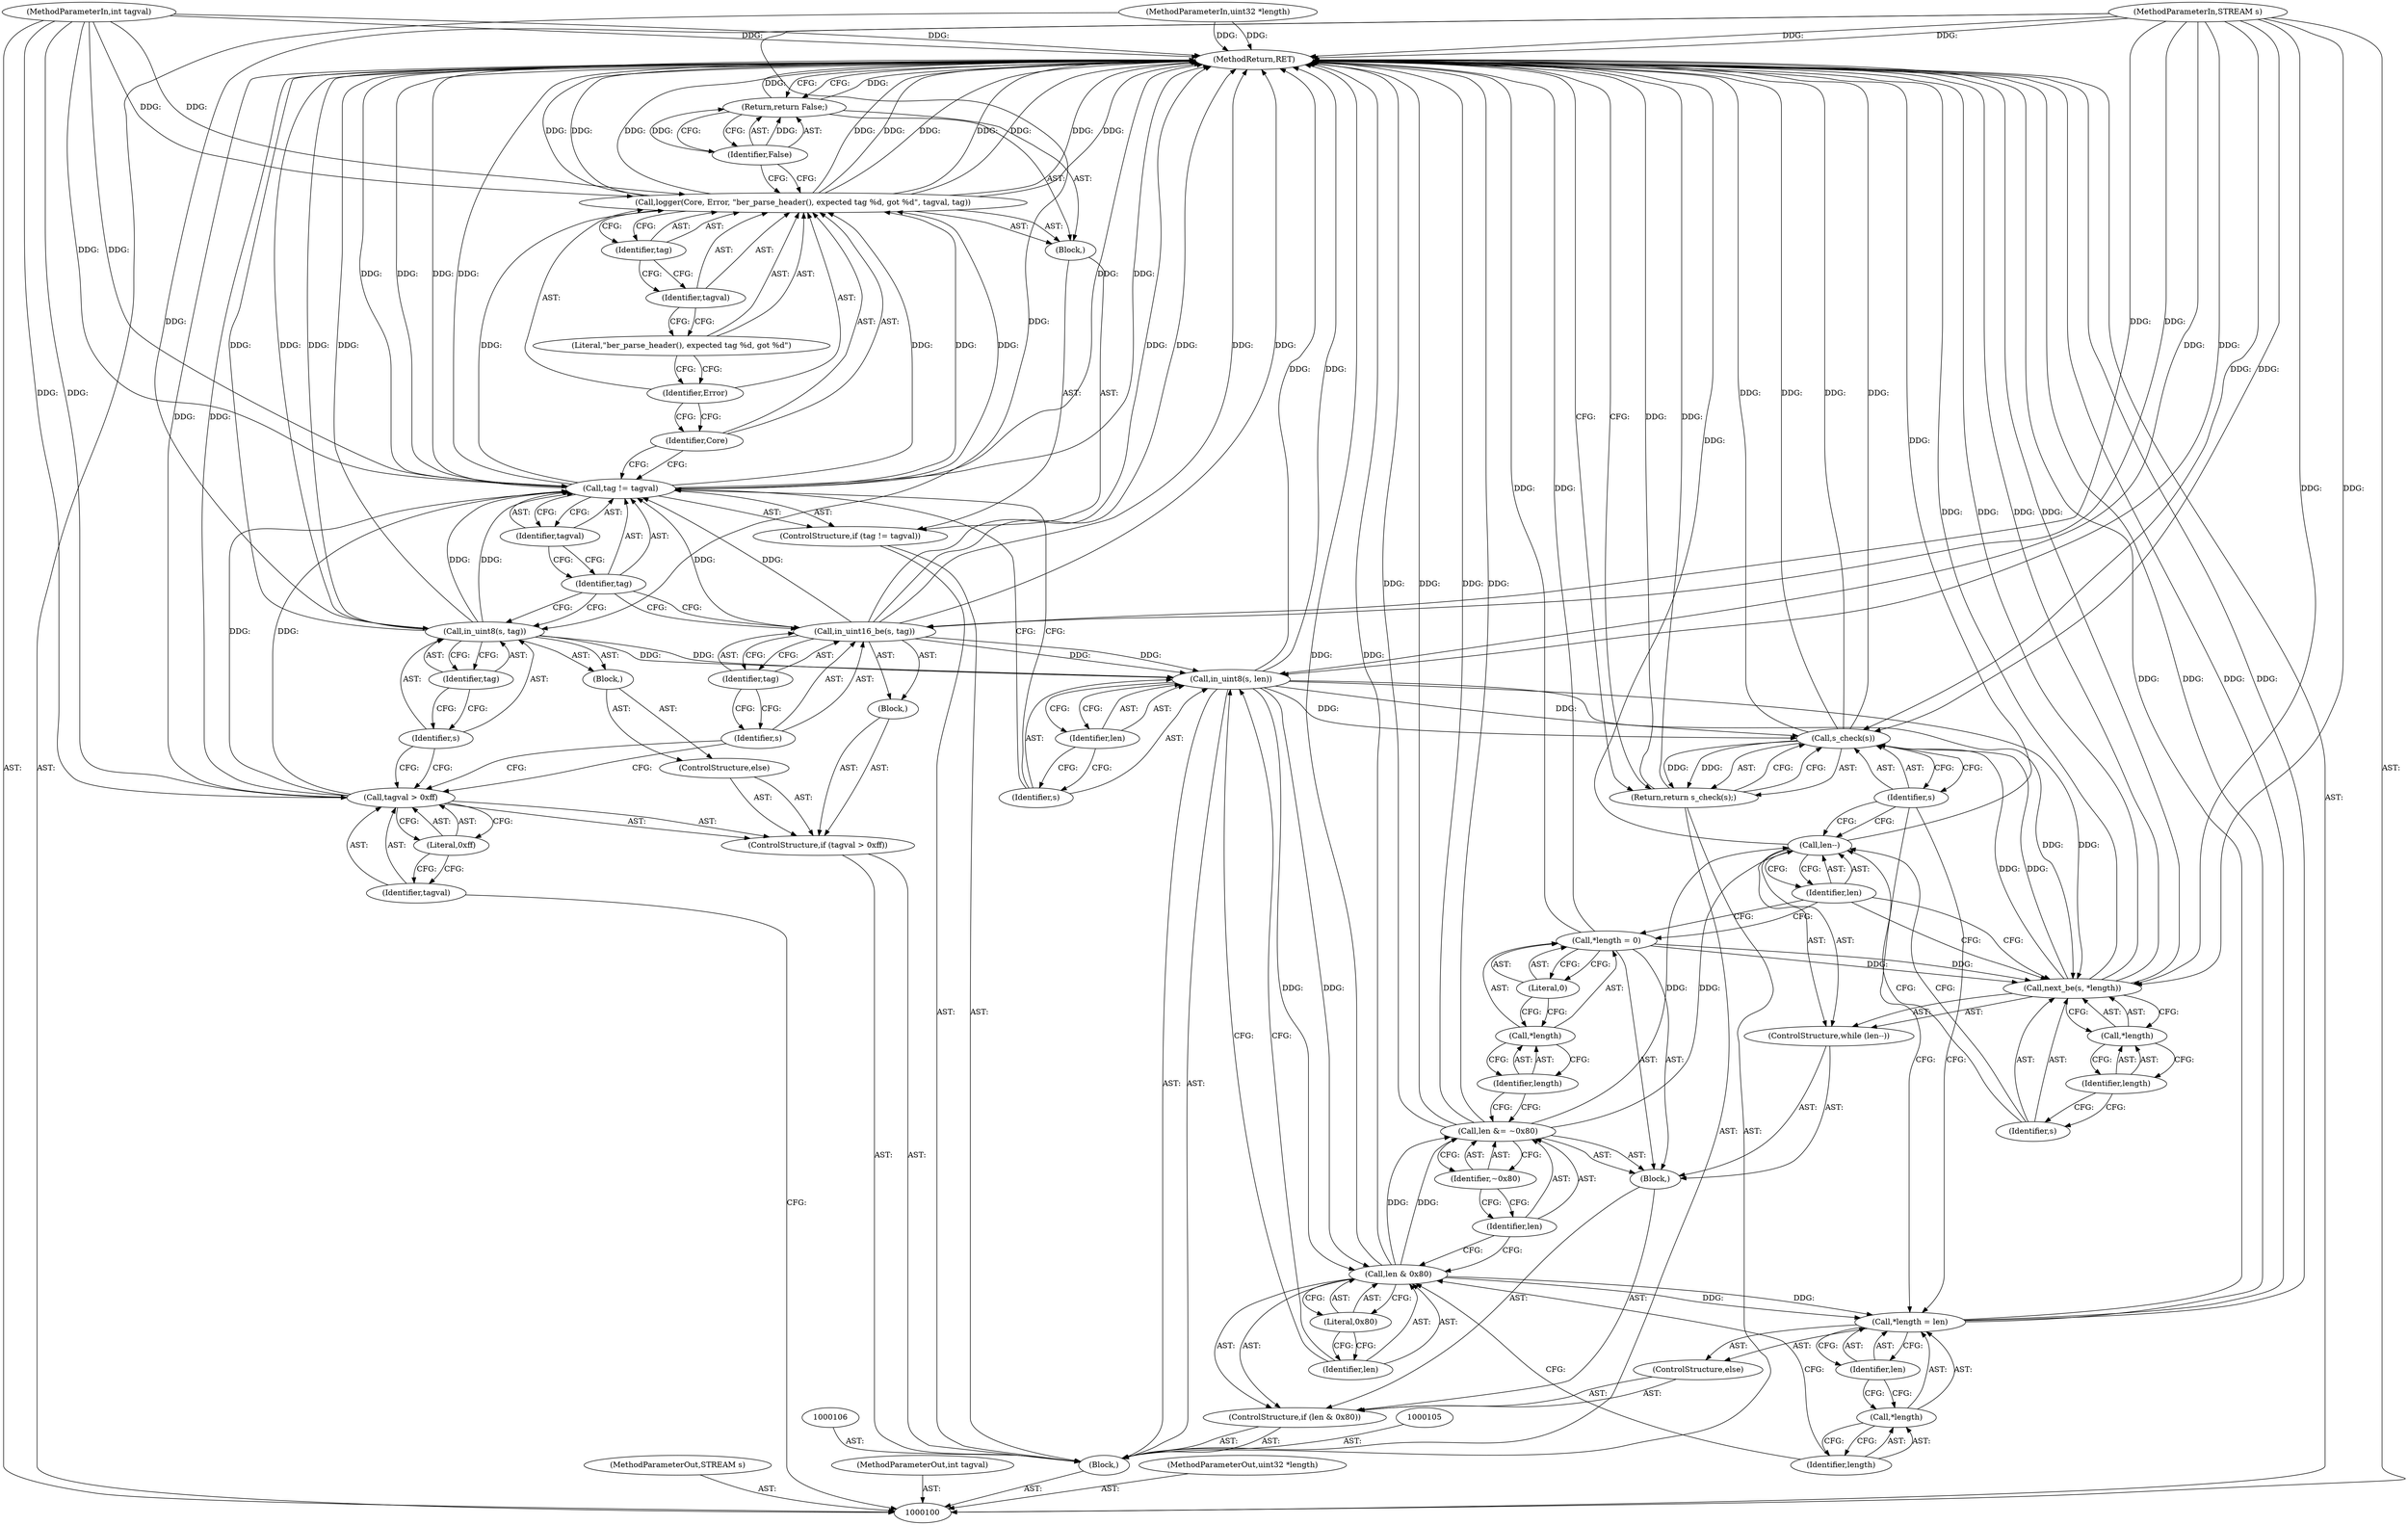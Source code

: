 digraph "0_rdesktop_4dca546d04321a610c1835010b5dad85163b65e1" {
"1000115" [label="(ControlStructure,else)"];
"1000116" [label="(Block,)"];
"1000118" [label="(Identifier,s)"];
"1000119" [label="(Identifier,tag)"];
"1000117" [label="(Call,in_uint8(s, tag))"];
"1000120" [label="(ControlStructure,if (tag != tagval))"];
"1000123" [label="(Identifier,tagval)"];
"1000121" [label="(Call,tag != tagval)"];
"1000122" [label="(Identifier,tag)"];
"1000124" [label="(Block,)"];
"1000127" [label="(Identifier,Error)"];
"1000125" [label="(Call,logger(Core, Error, \"ber_parse_header(), expected tag %d, got %d\", tagval, tag))"];
"1000128" [label="(Literal,\"ber_parse_header(), expected tag %d, got %d\")"];
"1000129" [label="(Identifier,tagval)"];
"1000130" [label="(Identifier,tag)"];
"1000126" [label="(Identifier,Core)"];
"1000131" [label="(Return,return False;)"];
"1000132" [label="(Identifier,False)"];
"1000163" [label="(MethodReturn,RET)"];
"1000101" [label="(MethodParameterIn,STREAM s)"];
"1000232" [label="(MethodParameterOut,STREAM s)"];
"1000102" [label="(MethodParameterIn,int tagval)"];
"1000233" [label="(MethodParameterOut,int tagval)"];
"1000103" [label="(MethodParameterIn,uint32 *length)"];
"1000234" [label="(MethodParameterOut,uint32 *length)"];
"1000133" [label="(Call,in_uint8(s, len))"];
"1000134" [label="(Identifier,s)"];
"1000135" [label="(Identifier,len)"];
"1000136" [label="(ControlStructure,if (len & 0x80))"];
"1000139" [label="(Literal,0x80)"];
"1000137" [label="(Call,len & 0x80)"];
"1000138" [label="(Identifier,len)"];
"1000140" [label="(Block,)"];
"1000141" [label="(Call,len &= ~0x80)"];
"1000142" [label="(Identifier,len)"];
"1000143" [label="(Identifier,~0x80)"];
"1000147" [label="(Literal,0)"];
"1000144" [label="(Call,*length = 0)"];
"1000145" [label="(Call,*length)"];
"1000146" [label="(Identifier,length)"];
"1000148" [label="(ControlStructure,while (len--))"];
"1000149" [label="(Call,len--)"];
"1000150" [label="(Identifier,len)"];
"1000152" [label="(Identifier,s)"];
"1000153" [label="(Call,*length)"];
"1000154" [label="(Identifier,length)"];
"1000151" [label="(Call,next_be(s, *length))"];
"1000104" [label="(Block,)"];
"1000155" [label="(ControlStructure,else)"];
"1000159" [label="(Identifier,len)"];
"1000156" [label="(Call,*length = len)"];
"1000157" [label="(Call,*length)"];
"1000158" [label="(Identifier,length)"];
"1000160" [label="(Return,return s_check(s);)"];
"1000162" [label="(Identifier,s)"];
"1000161" [label="(Call,s_check(s))"];
"1000107" [label="(ControlStructure,if (tagval > 0xff))"];
"1000110" [label="(Literal,0xff)"];
"1000108" [label="(Call,tagval > 0xff)"];
"1000109" [label="(Identifier,tagval)"];
"1000111" [label="(Block,)"];
"1000113" [label="(Identifier,s)"];
"1000114" [label="(Identifier,tag)"];
"1000112" [label="(Call,in_uint16_be(s, tag))"];
"1000115" -> "1000107"  [label="AST: "];
"1000116" -> "1000115"  [label="AST: "];
"1000116" -> "1000115"  [label="AST: "];
"1000117" -> "1000116"  [label="AST: "];
"1000118" -> "1000117"  [label="AST: "];
"1000118" -> "1000108"  [label="CFG: "];
"1000119" -> "1000118"  [label="CFG: "];
"1000119" -> "1000117"  [label="AST: "];
"1000119" -> "1000118"  [label="CFG: "];
"1000117" -> "1000119"  [label="CFG: "];
"1000117" -> "1000116"  [label="AST: "];
"1000117" -> "1000119"  [label="CFG: "];
"1000118" -> "1000117"  [label="AST: "];
"1000119" -> "1000117"  [label="AST: "];
"1000122" -> "1000117"  [label="CFG: "];
"1000117" -> "1000163"  [label="DDG: "];
"1000117" -> "1000163"  [label="DDG: "];
"1000101" -> "1000117"  [label="DDG: "];
"1000117" -> "1000121"  [label="DDG: "];
"1000117" -> "1000133"  [label="DDG: "];
"1000120" -> "1000104"  [label="AST: "];
"1000121" -> "1000120"  [label="AST: "];
"1000124" -> "1000120"  [label="AST: "];
"1000123" -> "1000121"  [label="AST: "];
"1000123" -> "1000122"  [label="CFG: "];
"1000121" -> "1000123"  [label="CFG: "];
"1000121" -> "1000120"  [label="AST: "];
"1000121" -> "1000123"  [label="CFG: "];
"1000122" -> "1000121"  [label="AST: "];
"1000123" -> "1000121"  [label="AST: "];
"1000126" -> "1000121"  [label="CFG: "];
"1000134" -> "1000121"  [label="CFG: "];
"1000121" -> "1000163"  [label="DDG: "];
"1000121" -> "1000163"  [label="DDG: "];
"1000121" -> "1000163"  [label="DDG: "];
"1000112" -> "1000121"  [label="DDG: "];
"1000117" -> "1000121"  [label="DDG: "];
"1000108" -> "1000121"  [label="DDG: "];
"1000102" -> "1000121"  [label="DDG: "];
"1000121" -> "1000125"  [label="DDG: "];
"1000121" -> "1000125"  [label="DDG: "];
"1000122" -> "1000121"  [label="AST: "];
"1000122" -> "1000112"  [label="CFG: "];
"1000122" -> "1000117"  [label="CFG: "];
"1000123" -> "1000122"  [label="CFG: "];
"1000124" -> "1000120"  [label="AST: "];
"1000125" -> "1000124"  [label="AST: "];
"1000131" -> "1000124"  [label="AST: "];
"1000127" -> "1000125"  [label="AST: "];
"1000127" -> "1000126"  [label="CFG: "];
"1000128" -> "1000127"  [label="CFG: "];
"1000125" -> "1000124"  [label="AST: "];
"1000125" -> "1000130"  [label="CFG: "];
"1000126" -> "1000125"  [label="AST: "];
"1000127" -> "1000125"  [label="AST: "];
"1000128" -> "1000125"  [label="AST: "];
"1000129" -> "1000125"  [label="AST: "];
"1000130" -> "1000125"  [label="AST: "];
"1000132" -> "1000125"  [label="CFG: "];
"1000125" -> "1000163"  [label="DDG: "];
"1000125" -> "1000163"  [label="DDG: "];
"1000125" -> "1000163"  [label="DDG: "];
"1000125" -> "1000163"  [label="DDG: "];
"1000125" -> "1000163"  [label="DDG: "];
"1000121" -> "1000125"  [label="DDG: "];
"1000121" -> "1000125"  [label="DDG: "];
"1000102" -> "1000125"  [label="DDG: "];
"1000128" -> "1000125"  [label="AST: "];
"1000128" -> "1000127"  [label="CFG: "];
"1000129" -> "1000128"  [label="CFG: "];
"1000129" -> "1000125"  [label="AST: "];
"1000129" -> "1000128"  [label="CFG: "];
"1000130" -> "1000129"  [label="CFG: "];
"1000130" -> "1000125"  [label="AST: "];
"1000130" -> "1000129"  [label="CFG: "];
"1000125" -> "1000130"  [label="CFG: "];
"1000126" -> "1000125"  [label="AST: "];
"1000126" -> "1000121"  [label="CFG: "];
"1000127" -> "1000126"  [label="CFG: "];
"1000131" -> "1000124"  [label="AST: "];
"1000131" -> "1000132"  [label="CFG: "];
"1000132" -> "1000131"  [label="AST: "];
"1000163" -> "1000131"  [label="CFG: "];
"1000131" -> "1000163"  [label="DDG: "];
"1000132" -> "1000131"  [label="DDG: "];
"1000132" -> "1000131"  [label="AST: "];
"1000132" -> "1000125"  [label="CFG: "];
"1000131" -> "1000132"  [label="CFG: "];
"1000132" -> "1000131"  [label="DDG: "];
"1000163" -> "1000100"  [label="AST: "];
"1000163" -> "1000131"  [label="CFG: "];
"1000163" -> "1000160"  [label="CFG: "];
"1000131" -> "1000163"  [label="DDG: "];
"1000125" -> "1000163"  [label="DDG: "];
"1000125" -> "1000163"  [label="DDG: "];
"1000125" -> "1000163"  [label="DDG: "];
"1000125" -> "1000163"  [label="DDG: "];
"1000125" -> "1000163"  [label="DDG: "];
"1000108" -> "1000163"  [label="DDG: "];
"1000151" -> "1000163"  [label="DDG: "];
"1000151" -> "1000163"  [label="DDG: "];
"1000156" -> "1000163"  [label="DDG: "];
"1000156" -> "1000163"  [label="DDG: "];
"1000121" -> "1000163"  [label="DDG: "];
"1000121" -> "1000163"  [label="DDG: "];
"1000121" -> "1000163"  [label="DDG: "];
"1000117" -> "1000163"  [label="DDG: "];
"1000117" -> "1000163"  [label="DDG: "];
"1000149" -> "1000163"  [label="DDG: "];
"1000161" -> "1000163"  [label="DDG: "];
"1000161" -> "1000163"  [label="DDG: "];
"1000137" -> "1000163"  [label="DDG: "];
"1000141" -> "1000163"  [label="DDG: "];
"1000141" -> "1000163"  [label="DDG: "];
"1000103" -> "1000163"  [label="DDG: "];
"1000133" -> "1000163"  [label="DDG: "];
"1000102" -> "1000163"  [label="DDG: "];
"1000112" -> "1000163"  [label="DDG: "];
"1000112" -> "1000163"  [label="DDG: "];
"1000101" -> "1000163"  [label="DDG: "];
"1000144" -> "1000163"  [label="DDG: "];
"1000160" -> "1000163"  [label="DDG: "];
"1000101" -> "1000100"  [label="AST: "];
"1000101" -> "1000163"  [label="DDG: "];
"1000101" -> "1000112"  [label="DDG: "];
"1000101" -> "1000117"  [label="DDG: "];
"1000101" -> "1000133"  [label="DDG: "];
"1000101" -> "1000151"  [label="DDG: "];
"1000101" -> "1000161"  [label="DDG: "];
"1000232" -> "1000100"  [label="AST: "];
"1000102" -> "1000100"  [label="AST: "];
"1000102" -> "1000163"  [label="DDG: "];
"1000102" -> "1000108"  [label="DDG: "];
"1000102" -> "1000121"  [label="DDG: "];
"1000102" -> "1000125"  [label="DDG: "];
"1000233" -> "1000100"  [label="AST: "];
"1000103" -> "1000100"  [label="AST: "];
"1000103" -> "1000163"  [label="DDG: "];
"1000234" -> "1000100"  [label="AST: "];
"1000133" -> "1000104"  [label="AST: "];
"1000133" -> "1000135"  [label="CFG: "];
"1000134" -> "1000133"  [label="AST: "];
"1000135" -> "1000133"  [label="AST: "];
"1000138" -> "1000133"  [label="CFG: "];
"1000133" -> "1000163"  [label="DDG: "];
"1000117" -> "1000133"  [label="DDG: "];
"1000112" -> "1000133"  [label="DDG: "];
"1000101" -> "1000133"  [label="DDG: "];
"1000133" -> "1000137"  [label="DDG: "];
"1000133" -> "1000151"  [label="DDG: "];
"1000133" -> "1000161"  [label="DDG: "];
"1000134" -> "1000133"  [label="AST: "];
"1000134" -> "1000121"  [label="CFG: "];
"1000135" -> "1000134"  [label="CFG: "];
"1000135" -> "1000133"  [label="AST: "];
"1000135" -> "1000134"  [label="CFG: "];
"1000133" -> "1000135"  [label="CFG: "];
"1000136" -> "1000104"  [label="AST: "];
"1000137" -> "1000136"  [label="AST: "];
"1000140" -> "1000136"  [label="AST: "];
"1000155" -> "1000136"  [label="AST: "];
"1000139" -> "1000137"  [label="AST: "];
"1000139" -> "1000138"  [label="CFG: "];
"1000137" -> "1000139"  [label="CFG: "];
"1000137" -> "1000136"  [label="AST: "];
"1000137" -> "1000139"  [label="CFG: "];
"1000138" -> "1000137"  [label="AST: "];
"1000139" -> "1000137"  [label="AST: "];
"1000142" -> "1000137"  [label="CFG: "];
"1000158" -> "1000137"  [label="CFG: "];
"1000137" -> "1000163"  [label="DDG: "];
"1000133" -> "1000137"  [label="DDG: "];
"1000137" -> "1000141"  [label="DDG: "];
"1000137" -> "1000156"  [label="DDG: "];
"1000138" -> "1000137"  [label="AST: "];
"1000138" -> "1000133"  [label="CFG: "];
"1000139" -> "1000138"  [label="CFG: "];
"1000140" -> "1000136"  [label="AST: "];
"1000141" -> "1000140"  [label="AST: "];
"1000144" -> "1000140"  [label="AST: "];
"1000148" -> "1000140"  [label="AST: "];
"1000141" -> "1000140"  [label="AST: "];
"1000141" -> "1000143"  [label="CFG: "];
"1000142" -> "1000141"  [label="AST: "];
"1000143" -> "1000141"  [label="AST: "];
"1000146" -> "1000141"  [label="CFG: "];
"1000141" -> "1000163"  [label="DDG: "];
"1000141" -> "1000163"  [label="DDG: "];
"1000137" -> "1000141"  [label="DDG: "];
"1000141" -> "1000149"  [label="DDG: "];
"1000142" -> "1000141"  [label="AST: "];
"1000142" -> "1000137"  [label="CFG: "];
"1000143" -> "1000142"  [label="CFG: "];
"1000143" -> "1000141"  [label="AST: "];
"1000143" -> "1000142"  [label="CFG: "];
"1000141" -> "1000143"  [label="CFG: "];
"1000147" -> "1000144"  [label="AST: "];
"1000147" -> "1000145"  [label="CFG: "];
"1000144" -> "1000147"  [label="CFG: "];
"1000144" -> "1000140"  [label="AST: "];
"1000144" -> "1000147"  [label="CFG: "];
"1000145" -> "1000144"  [label="AST: "];
"1000147" -> "1000144"  [label="AST: "];
"1000150" -> "1000144"  [label="CFG: "];
"1000144" -> "1000163"  [label="DDG: "];
"1000144" -> "1000151"  [label="DDG: "];
"1000145" -> "1000144"  [label="AST: "];
"1000145" -> "1000146"  [label="CFG: "];
"1000146" -> "1000145"  [label="AST: "];
"1000147" -> "1000145"  [label="CFG: "];
"1000146" -> "1000145"  [label="AST: "];
"1000146" -> "1000141"  [label="CFG: "];
"1000145" -> "1000146"  [label="CFG: "];
"1000148" -> "1000140"  [label="AST: "];
"1000149" -> "1000148"  [label="AST: "];
"1000151" -> "1000148"  [label="AST: "];
"1000149" -> "1000148"  [label="AST: "];
"1000149" -> "1000150"  [label="CFG: "];
"1000150" -> "1000149"  [label="AST: "];
"1000152" -> "1000149"  [label="CFG: "];
"1000162" -> "1000149"  [label="CFG: "];
"1000149" -> "1000163"  [label="DDG: "];
"1000141" -> "1000149"  [label="DDG: "];
"1000150" -> "1000149"  [label="AST: "];
"1000150" -> "1000151"  [label="CFG: "];
"1000150" -> "1000144"  [label="CFG: "];
"1000149" -> "1000150"  [label="CFG: "];
"1000152" -> "1000151"  [label="AST: "];
"1000152" -> "1000149"  [label="CFG: "];
"1000154" -> "1000152"  [label="CFG: "];
"1000153" -> "1000151"  [label="AST: "];
"1000153" -> "1000154"  [label="CFG: "];
"1000154" -> "1000153"  [label="AST: "];
"1000151" -> "1000153"  [label="CFG: "];
"1000154" -> "1000153"  [label="AST: "];
"1000154" -> "1000152"  [label="CFG: "];
"1000153" -> "1000154"  [label="CFG: "];
"1000151" -> "1000148"  [label="AST: "];
"1000151" -> "1000153"  [label="CFG: "];
"1000152" -> "1000151"  [label="AST: "];
"1000153" -> "1000151"  [label="AST: "];
"1000150" -> "1000151"  [label="CFG: "];
"1000151" -> "1000163"  [label="DDG: "];
"1000151" -> "1000163"  [label="DDG: "];
"1000133" -> "1000151"  [label="DDG: "];
"1000101" -> "1000151"  [label="DDG: "];
"1000144" -> "1000151"  [label="DDG: "];
"1000151" -> "1000161"  [label="DDG: "];
"1000104" -> "1000100"  [label="AST: "];
"1000105" -> "1000104"  [label="AST: "];
"1000106" -> "1000104"  [label="AST: "];
"1000107" -> "1000104"  [label="AST: "];
"1000120" -> "1000104"  [label="AST: "];
"1000133" -> "1000104"  [label="AST: "];
"1000136" -> "1000104"  [label="AST: "];
"1000160" -> "1000104"  [label="AST: "];
"1000155" -> "1000136"  [label="AST: "];
"1000156" -> "1000155"  [label="AST: "];
"1000159" -> "1000156"  [label="AST: "];
"1000159" -> "1000157"  [label="CFG: "];
"1000156" -> "1000159"  [label="CFG: "];
"1000156" -> "1000155"  [label="AST: "];
"1000156" -> "1000159"  [label="CFG: "];
"1000157" -> "1000156"  [label="AST: "];
"1000159" -> "1000156"  [label="AST: "];
"1000162" -> "1000156"  [label="CFG: "];
"1000156" -> "1000163"  [label="DDG: "];
"1000156" -> "1000163"  [label="DDG: "];
"1000137" -> "1000156"  [label="DDG: "];
"1000157" -> "1000156"  [label="AST: "];
"1000157" -> "1000158"  [label="CFG: "];
"1000158" -> "1000157"  [label="AST: "];
"1000159" -> "1000157"  [label="CFG: "];
"1000158" -> "1000157"  [label="AST: "];
"1000158" -> "1000137"  [label="CFG: "];
"1000157" -> "1000158"  [label="CFG: "];
"1000160" -> "1000104"  [label="AST: "];
"1000160" -> "1000161"  [label="CFG: "];
"1000161" -> "1000160"  [label="AST: "];
"1000163" -> "1000160"  [label="CFG: "];
"1000160" -> "1000163"  [label="DDG: "];
"1000161" -> "1000160"  [label="DDG: "];
"1000162" -> "1000161"  [label="AST: "];
"1000162" -> "1000149"  [label="CFG: "];
"1000162" -> "1000156"  [label="CFG: "];
"1000161" -> "1000162"  [label="CFG: "];
"1000161" -> "1000160"  [label="AST: "];
"1000161" -> "1000162"  [label="CFG: "];
"1000162" -> "1000161"  [label="AST: "];
"1000160" -> "1000161"  [label="CFG: "];
"1000161" -> "1000163"  [label="DDG: "];
"1000161" -> "1000163"  [label="DDG: "];
"1000161" -> "1000160"  [label="DDG: "];
"1000151" -> "1000161"  [label="DDG: "];
"1000133" -> "1000161"  [label="DDG: "];
"1000101" -> "1000161"  [label="DDG: "];
"1000107" -> "1000104"  [label="AST: "];
"1000108" -> "1000107"  [label="AST: "];
"1000111" -> "1000107"  [label="AST: "];
"1000115" -> "1000107"  [label="AST: "];
"1000110" -> "1000108"  [label="AST: "];
"1000110" -> "1000109"  [label="CFG: "];
"1000108" -> "1000110"  [label="CFG: "];
"1000108" -> "1000107"  [label="AST: "];
"1000108" -> "1000110"  [label="CFG: "];
"1000109" -> "1000108"  [label="AST: "];
"1000110" -> "1000108"  [label="AST: "];
"1000113" -> "1000108"  [label="CFG: "];
"1000118" -> "1000108"  [label="CFG: "];
"1000108" -> "1000163"  [label="DDG: "];
"1000102" -> "1000108"  [label="DDG: "];
"1000108" -> "1000121"  [label="DDG: "];
"1000109" -> "1000108"  [label="AST: "];
"1000109" -> "1000100"  [label="CFG: "];
"1000110" -> "1000109"  [label="CFG: "];
"1000111" -> "1000107"  [label="AST: "];
"1000112" -> "1000111"  [label="AST: "];
"1000113" -> "1000112"  [label="AST: "];
"1000113" -> "1000108"  [label="CFG: "];
"1000114" -> "1000113"  [label="CFG: "];
"1000114" -> "1000112"  [label="AST: "];
"1000114" -> "1000113"  [label="CFG: "];
"1000112" -> "1000114"  [label="CFG: "];
"1000112" -> "1000111"  [label="AST: "];
"1000112" -> "1000114"  [label="CFG: "];
"1000113" -> "1000112"  [label="AST: "];
"1000114" -> "1000112"  [label="AST: "];
"1000122" -> "1000112"  [label="CFG: "];
"1000112" -> "1000163"  [label="DDG: "];
"1000112" -> "1000163"  [label="DDG: "];
"1000101" -> "1000112"  [label="DDG: "];
"1000112" -> "1000121"  [label="DDG: "];
"1000112" -> "1000133"  [label="DDG: "];
}

